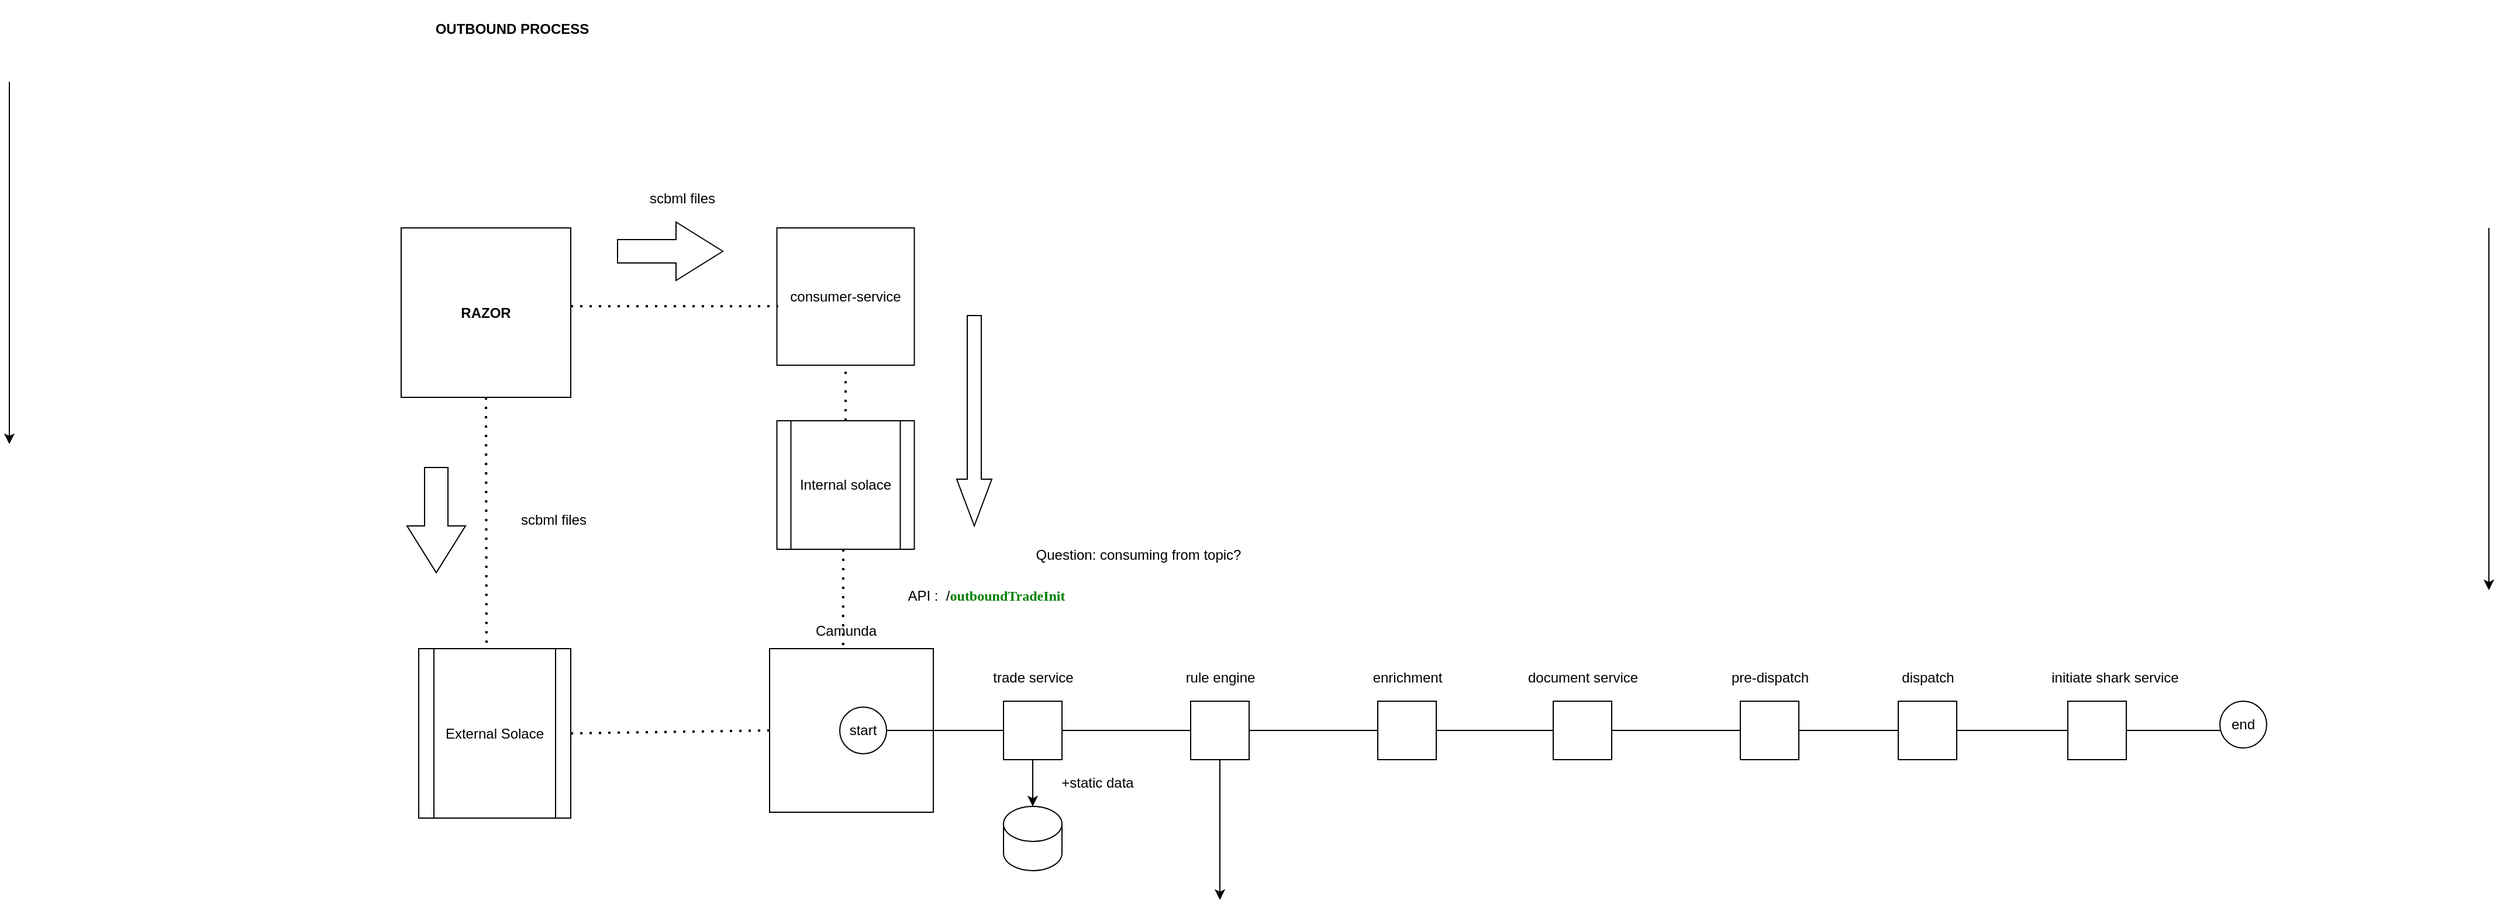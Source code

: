 <mxfile version="15.2.5" type="github">
  <diagram id="Z2sbgiuxVYzdd4WMGRo3" name="Page-1">
    <mxGraphModel dx="1836" dy="1493" grid="1" gridSize="10" guides="1" tooltips="1" connect="1" arrows="1" fold="1" page="1" pageScale="1" pageWidth="850" pageHeight="1100" math="0" shadow="0">
      <root>
        <mxCell id="0" />
        <mxCell id="1" parent="0" />
        <mxCell id="QthP1SoMLuOVrfB_0ppR-65" value="" style="whiteSpace=wrap;html=1;aspect=fixed;" parent="1" vertex="1">
          <mxGeometry x="380" y="135" width="140" height="140" as="geometry" />
        </mxCell>
        <mxCell id="QthP1SoMLuOVrfB_0ppR-7" value="" style="endArrow=none;html=1;startArrow=none;" parent="1" source="QthP1SoMLuOVrfB_0ppR-47" edge="1">
          <mxGeometry width="50" height="50" relative="1" as="geometry">
            <mxPoint x="460" y="205" as="sourcePoint" />
            <mxPoint x="1640" y="205" as="targetPoint" />
          </mxGeometry>
        </mxCell>
        <mxCell id="QthP1SoMLuOVrfB_0ppR-8" value="start" style="ellipse;whiteSpace=wrap;html=1;aspect=fixed;" parent="1" vertex="1">
          <mxGeometry x="440" y="185" width="40" height="40" as="geometry" />
        </mxCell>
        <mxCell id="QthP1SoMLuOVrfB_0ppR-9" value="" style="endArrow=none;html=1;" parent="1" target="QthP1SoMLuOVrfB_0ppR-8" edge="1">
          <mxGeometry width="50" height="50" relative="1" as="geometry">
            <mxPoint x="460" y="205" as="sourcePoint" />
            <mxPoint x="960" y="205" as="targetPoint" />
          </mxGeometry>
        </mxCell>
        <mxCell id="lJJMukgnDEd9ykWkRaqT-6" style="edgeStyle=none;rounded=0;orthogonalLoop=1;jettySize=auto;html=1;exitX=0.5;exitY=1;exitDx=0;exitDy=0;" parent="1" source="QthP1SoMLuOVrfB_0ppR-12" edge="1">
          <mxGeometry relative="1" as="geometry">
            <mxPoint x="605" y="270" as="targetPoint" />
          </mxGeometry>
        </mxCell>
        <mxCell id="QthP1SoMLuOVrfB_0ppR-12" value="" style="whiteSpace=wrap;html=1;aspect=fixed;" parent="1" vertex="1">
          <mxGeometry x="580" y="180" width="50" height="50" as="geometry" />
        </mxCell>
        <mxCell id="QthP1SoMLuOVrfB_0ppR-13" value="" style="endArrow=none;html=1;startArrow=none;" parent="1" source="QthP1SoMLuOVrfB_0ppR-8" target="QthP1SoMLuOVrfB_0ppR-12" edge="1">
          <mxGeometry width="50" height="50" relative="1" as="geometry">
            <mxPoint x="480" y="205" as="sourcePoint" />
            <mxPoint x="960" y="205" as="targetPoint" />
          </mxGeometry>
        </mxCell>
        <mxCell id="QthP1SoMLuOVrfB_0ppR-53" style="edgeStyle=orthogonalEdgeStyle;rounded=0;orthogonalLoop=1;jettySize=auto;html=1;exitX=0.5;exitY=1;exitDx=0;exitDy=0;" parent="1" source="QthP1SoMLuOVrfB_0ppR-14" edge="1">
          <mxGeometry relative="1" as="geometry">
            <mxPoint x="765" y="350" as="targetPoint" />
          </mxGeometry>
        </mxCell>
        <mxCell id="QthP1SoMLuOVrfB_0ppR-14" value="" style="whiteSpace=wrap;html=1;aspect=fixed;" parent="1" vertex="1">
          <mxGeometry x="740" y="180" width="50" height="50" as="geometry" />
        </mxCell>
        <mxCell id="QthP1SoMLuOVrfB_0ppR-16" value="" style="endArrow=none;html=1;startArrow=none;" parent="1" source="QthP1SoMLuOVrfB_0ppR-12" target="QthP1SoMLuOVrfB_0ppR-14" edge="1">
          <mxGeometry width="50" height="50" relative="1" as="geometry">
            <mxPoint x="630" y="205" as="sourcePoint" />
            <mxPoint x="960" y="205" as="targetPoint" />
          </mxGeometry>
        </mxCell>
        <mxCell id="QthP1SoMLuOVrfB_0ppR-17" value="" style="whiteSpace=wrap;html=1;aspect=fixed;" parent="1" vertex="1">
          <mxGeometry x="900" y="180" width="50" height="50" as="geometry" />
        </mxCell>
        <mxCell id="QthP1SoMLuOVrfB_0ppR-19" value="" style="endArrow=none;html=1;startArrow=none;" parent="1" source="QthP1SoMLuOVrfB_0ppR-14" target="QthP1SoMLuOVrfB_0ppR-17" edge="1">
          <mxGeometry width="50" height="50" relative="1" as="geometry">
            <mxPoint x="790" y="205" as="sourcePoint" />
            <mxPoint x="1240" y="205" as="targetPoint" />
          </mxGeometry>
        </mxCell>
        <mxCell id="QthP1SoMLuOVrfB_0ppR-20" value="enrichment" style="text;html=1;align=center;verticalAlign=middle;resizable=0;points=[];autosize=1;strokeColor=none;fillColor=none;" parent="1" vertex="1">
          <mxGeometry x="890" y="150" width="70" height="20" as="geometry" />
        </mxCell>
        <mxCell id="QthP1SoMLuOVrfB_0ppR-21" value="&lt;span&gt;rule engine&lt;/span&gt;" style="text;html=1;align=center;verticalAlign=middle;resizable=0;points=[];autosize=1;strokeColor=none;fillColor=none;" parent="1" vertex="1">
          <mxGeometry x="730" y="150" width="70" height="20" as="geometry" />
        </mxCell>
        <mxCell id="QthP1SoMLuOVrfB_0ppR-22" value="&lt;span&gt;trade service&lt;/span&gt;" style="text;html=1;align=center;verticalAlign=middle;resizable=0;points=[];autosize=1;strokeColor=none;fillColor=none;" parent="1" vertex="1">
          <mxGeometry x="565" y="150" width="80" height="20" as="geometry" />
        </mxCell>
        <mxCell id="QthP1SoMLuOVrfB_0ppR-23" value="" style="whiteSpace=wrap;html=1;aspect=fixed;" parent="1" vertex="1">
          <mxGeometry x="1050" y="180" width="50" height="50" as="geometry" />
        </mxCell>
        <mxCell id="QthP1SoMLuOVrfB_0ppR-24" value="" style="endArrow=none;html=1;startArrow=none;" parent="1" source="QthP1SoMLuOVrfB_0ppR-17" target="QthP1SoMLuOVrfB_0ppR-23" edge="1">
          <mxGeometry width="50" height="50" relative="1" as="geometry">
            <mxPoint x="950" y="205" as="sourcePoint" />
            <mxPoint x="1240" y="205" as="targetPoint" />
          </mxGeometry>
        </mxCell>
        <mxCell id="QthP1SoMLuOVrfB_0ppR-25" value="document service" style="text;html=1;align=center;verticalAlign=middle;resizable=0;points=[];autosize=1;strokeColor=none;fillColor=none;" parent="1" vertex="1">
          <mxGeometry x="1020" y="150" width="110" height="20" as="geometry" />
        </mxCell>
        <mxCell id="QthP1SoMLuOVrfB_0ppR-27" value="pre-dispatch" style="text;html=1;align=center;verticalAlign=middle;resizable=0;points=[];autosize=1;strokeColor=none;fillColor=none;" parent="1" vertex="1">
          <mxGeometry x="1195" y="150" width="80" height="20" as="geometry" />
        </mxCell>
        <mxCell id="QthP1SoMLuOVrfB_0ppR-29" value="dispatch" style="text;html=1;align=center;verticalAlign=middle;resizable=0;points=[];autosize=1;strokeColor=none;fillColor=none;" parent="1" vertex="1">
          <mxGeometry x="1340" y="150" width="60" height="20" as="geometry" />
        </mxCell>
        <mxCell id="QthP1SoMLuOVrfB_0ppR-47" value="" style="whiteSpace=wrap;html=1;aspect=fixed;" parent="1" vertex="1">
          <mxGeometry x="1490" y="180" width="50" height="50" as="geometry" />
        </mxCell>
        <mxCell id="QthP1SoMLuOVrfB_0ppR-48" value="" style="endArrow=none;html=1;startArrow=none;" parent="1" source="QthP1SoMLuOVrfB_0ppR-23" target="QthP1SoMLuOVrfB_0ppR-47" edge="1">
          <mxGeometry width="50" height="50" relative="1" as="geometry">
            <mxPoint x="1100" y="205" as="sourcePoint" />
            <mxPoint x="1640" y="205" as="targetPoint" />
          </mxGeometry>
        </mxCell>
        <mxCell id="QthP1SoMLuOVrfB_0ppR-49" value="initiate shark service" style="text;html=1;align=center;verticalAlign=middle;resizable=0;points=[];autosize=1;strokeColor=none;fillColor=none;" parent="1" vertex="1">
          <mxGeometry x="1470" y="150" width="120" height="20" as="geometry" />
        </mxCell>
        <mxCell id="QthP1SoMLuOVrfB_0ppR-50" value="end" style="ellipse;whiteSpace=wrap;html=1;aspect=fixed;" parent="1" vertex="1">
          <mxGeometry x="1620" y="180" width="40" height="40" as="geometry" />
        </mxCell>
        <mxCell id="QthP1SoMLuOVrfB_0ppR-51" value="" style="whiteSpace=wrap;html=1;aspect=fixed;" parent="1" vertex="1">
          <mxGeometry x="1210" y="180" width="50" height="50" as="geometry" />
        </mxCell>
        <mxCell id="QthP1SoMLuOVrfB_0ppR-52" value="" style="whiteSpace=wrap;html=1;aspect=fixed;" parent="1" vertex="1">
          <mxGeometry x="1345" y="180" width="50" height="50" as="geometry" />
        </mxCell>
        <mxCell id="QthP1SoMLuOVrfB_0ppR-54" value="&lt;b&gt;OUTBOUND PROCESS&lt;/b&gt;" style="text;html=1;strokeColor=none;fillColor=none;align=center;verticalAlign=middle;whiteSpace=wrap;rounded=0;" parent="1" vertex="1">
          <mxGeometry x="70" y="-420" width="180" height="50" as="geometry" />
        </mxCell>
        <mxCell id="QthP1SoMLuOVrfB_0ppR-55" value="&lt;b&gt;RAZOR&lt;/b&gt;" style="whiteSpace=wrap;html=1;aspect=fixed;" parent="1" vertex="1">
          <mxGeometry x="65" y="-225" width="145" height="145" as="geometry" />
        </mxCell>
        <mxCell id="QthP1SoMLuOVrfB_0ppR-56" value="External Solace" style="shape=process;whiteSpace=wrap;html=1;backgroundOutline=1;" parent="1" vertex="1">
          <mxGeometry x="80" y="135" width="130" height="145" as="geometry" />
        </mxCell>
        <mxCell id="QthP1SoMLuOVrfB_0ppR-63" value="scbml files" style="text;html=1;align=center;verticalAlign=middle;resizable=0;points=[];autosize=1;strokeColor=none;fillColor=none;" parent="1" vertex="1">
          <mxGeometry x="270" y="-260" width="70" height="20" as="geometry" />
        </mxCell>
        <mxCell id="QthP1SoMLuOVrfB_0ppR-66" value="Camunda" style="text;html=1;align=center;verticalAlign=middle;resizable=0;points=[];autosize=1;strokeColor=none;fillColor=none;" parent="1" vertex="1">
          <mxGeometry x="410" y="110" width="70" height="20" as="geometry" />
        </mxCell>
        <mxCell id="QthP1SoMLuOVrfB_0ppR-77" value="consumer-service" style="whiteSpace=wrap;html=1;aspect=fixed;" parent="1" vertex="1">
          <mxGeometry x="386.25" y="-225" width="117.5" height="117.5" as="geometry" />
        </mxCell>
        <mxCell id="QthP1SoMLuOVrfB_0ppR-79" value="Internal solace" style="shape=process;whiteSpace=wrap;html=1;backgroundOutline=1;" parent="1" vertex="1">
          <mxGeometry x="386.25" y="-60" width="117.5" height="110" as="geometry" />
        </mxCell>
        <mxCell id="QthP1SoMLuOVrfB_0ppR-80" value="" style="endArrow=none;dashed=1;html=1;dashPattern=1 3;strokeWidth=2;exitX=0.5;exitY=1;exitDx=0;exitDy=0;entryX=0.446;entryY=0.007;entryDx=0;entryDy=0;entryPerimeter=0;" parent="1" source="QthP1SoMLuOVrfB_0ppR-55" target="QthP1SoMLuOVrfB_0ppR-56" edge="1">
          <mxGeometry width="50" height="50" relative="1" as="geometry">
            <mxPoint x="480" y="-30" as="sourcePoint" />
            <mxPoint x="530" y="-80" as="targetPoint" />
          </mxGeometry>
        </mxCell>
        <mxCell id="QthP1SoMLuOVrfB_0ppR-81" value="" style="html=1;shadow=0;dashed=0;align=center;verticalAlign=middle;shape=mxgraph.arrows2.arrow;dy=0.6;dx=40;direction=south;notch=0;" parent="1" vertex="1">
          <mxGeometry x="70" y="-20" width="50" height="90" as="geometry" />
        </mxCell>
        <mxCell id="QthP1SoMLuOVrfB_0ppR-84" value="" style="endArrow=none;dashed=1;html=1;dashPattern=1 3;strokeWidth=2;entryX=0.009;entryY=0.57;entryDx=0;entryDy=0;entryPerimeter=0;" parent="1" target="QthP1SoMLuOVrfB_0ppR-77" edge="1">
          <mxGeometry width="50" height="50" relative="1" as="geometry">
            <mxPoint x="210" y="-158" as="sourcePoint" />
            <mxPoint x="530" y="70" as="targetPoint" />
          </mxGeometry>
        </mxCell>
        <mxCell id="QthP1SoMLuOVrfB_0ppR-85" value="" style="html=1;shadow=0;dashed=0;align=center;verticalAlign=middle;shape=mxgraph.arrows2.arrow;dy=0.6;dx=40;direction=south;notch=0;rotation=-90;" parent="1" vertex="1">
          <mxGeometry x="270" y="-250" width="50" height="90" as="geometry" />
        </mxCell>
        <mxCell id="QthP1SoMLuOVrfB_0ppR-86" value="" style="endArrow=none;dashed=1;html=1;dashPattern=1 3;strokeWidth=2;exitX=0;exitY=0.5;exitDx=0;exitDy=0;entryX=1;entryY=0.5;entryDx=0;entryDy=0;" parent="1" source="QthP1SoMLuOVrfB_0ppR-65" target="QthP1SoMLuOVrfB_0ppR-56" edge="1">
          <mxGeometry width="50" height="50" relative="1" as="geometry">
            <mxPoint x="290" y="8.98" as="sourcePoint" />
            <mxPoint x="290.48" y="224.995" as="targetPoint" />
          </mxGeometry>
        </mxCell>
        <mxCell id="QthP1SoMLuOVrfB_0ppR-88" value="" style="endArrow=classic;html=1;" parent="1" edge="1">
          <mxGeometry width="50" height="50" relative="1" as="geometry">
            <mxPoint x="-270" y="-350" as="sourcePoint" />
            <mxPoint x="-270" y="-40" as="targetPoint" />
          </mxGeometry>
        </mxCell>
        <mxCell id="QthP1SoMLuOVrfB_0ppR-89" value="" style="endArrow=classic;html=1;" parent="1" edge="1">
          <mxGeometry width="50" height="50" relative="1" as="geometry">
            <mxPoint x="1850" y="-225" as="sourcePoint" />
            <mxPoint x="1850" y="85" as="targetPoint" />
          </mxGeometry>
        </mxCell>
        <mxCell id="QthP1SoMLuOVrfB_0ppR-90" value="scbml files" style="text;html=1;align=center;verticalAlign=middle;resizable=0;points=[];autosize=1;strokeColor=none;fillColor=none;" parent="1" vertex="1">
          <mxGeometry x="160" y="15" width="70" height="20" as="geometry" />
        </mxCell>
        <mxCell id="QthP1SoMLuOVrfB_0ppR-91" value="" style="endArrow=none;dashed=1;html=1;dashPattern=1 3;strokeWidth=2;entryX=0.5;entryY=1;entryDx=0;entryDy=0;exitX=0.5;exitY=0;exitDx=0;exitDy=0;" parent="1" source="QthP1SoMLuOVrfB_0ppR-79" target="QthP1SoMLuOVrfB_0ppR-77" edge="1">
          <mxGeometry width="50" height="50" relative="1" as="geometry">
            <mxPoint x="220" y="-148" as="sourcePoint" />
            <mxPoint x="397.307" y="-148.025" as="targetPoint" />
          </mxGeometry>
        </mxCell>
        <mxCell id="QthP1SoMLuOVrfB_0ppR-92" value="" style="endArrow=none;dashed=1;html=1;dashPattern=1 3;strokeWidth=2;entryX=0.449;entryY=-0.018;entryDx=0;entryDy=0;entryPerimeter=0;" parent="1" target="QthP1SoMLuOVrfB_0ppR-65" edge="1">
          <mxGeometry width="50" height="50" relative="1" as="geometry">
            <mxPoint x="443" y="50" as="sourcePoint" />
            <mxPoint x="440" y="137" as="targetPoint" />
            <Array as="points" />
          </mxGeometry>
        </mxCell>
        <mxCell id="QthP1SoMLuOVrfB_0ppR-93" value="" style="html=1;shadow=0;dashed=0;align=center;verticalAlign=middle;shape=mxgraph.arrows2.arrow;dy=0.6;dx=40;direction=south;notch=0;rotation=0;" parent="1" vertex="1">
          <mxGeometry x="540" y="-150" width="30" height="180" as="geometry" />
        </mxCell>
        <mxCell id="lJJMukgnDEd9ykWkRaqT-2" value="API :&amp;nbsp; /&lt;span style=&quot;color: rgb(0 , 128 , 0) ; font-weight: bold ; background-color: rgb(255 , 255 , 255) ; font-family: &amp;#34;source code pro&amp;#34; ; font-size: 9pt&quot;&gt;outboundTradeInit&lt;/span&gt;" style="text;html=1;align=center;verticalAlign=middle;resizable=0;points=[];autosize=1;strokeColor=none;fillColor=none;" parent="1" vertex="1">
          <mxGeometry x="490" y="80" width="150" height="20" as="geometry" />
        </mxCell>
        <mxCell id="lJJMukgnDEd9ykWkRaqT-3" value="Question: consuming from topic?" style="text;html=1;align=center;verticalAlign=middle;resizable=0;points=[];autosize=1;strokeColor=none;fillColor=none;" parent="1" vertex="1">
          <mxGeometry x="600" y="45" width="190" height="20" as="geometry" />
        </mxCell>
        <mxCell id="lJJMukgnDEd9ykWkRaqT-4" value="" style="shape=cylinder3;whiteSpace=wrap;html=1;boundedLbl=1;backgroundOutline=1;size=15;" parent="1" vertex="1">
          <mxGeometry x="580" y="270" width="50" height="55" as="geometry" />
        </mxCell>
        <mxCell id="lJJMukgnDEd9ykWkRaqT-7" value="+static data" style="text;html=1;align=center;verticalAlign=middle;resizable=0;points=[];autosize=1;strokeColor=none;fillColor=none;" parent="1" vertex="1">
          <mxGeometry x="620" y="240" width="80" height="20" as="geometry" />
        </mxCell>
      </root>
    </mxGraphModel>
  </diagram>
</mxfile>
